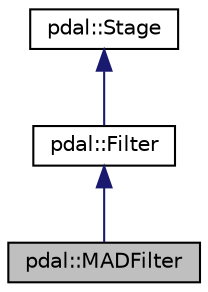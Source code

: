 digraph "pdal::MADFilter"
{
  edge [fontname="Helvetica",fontsize="10",labelfontname="Helvetica",labelfontsize="10"];
  node [fontname="Helvetica",fontsize="10",shape=record];
  Node1 [label="pdal::MADFilter",height=0.2,width=0.4,color="black", fillcolor="grey75", style="filled", fontcolor="black"];
  Node2 -> Node1 [dir="back",color="midnightblue",fontsize="10",style="solid",fontname="Helvetica"];
  Node2 [label="pdal::Filter",height=0.2,width=0.4,color="black", fillcolor="white", style="filled",URL="$classpdal_1_1Filter.html"];
  Node3 -> Node2 [dir="back",color="midnightblue",fontsize="10",style="solid",fontname="Helvetica"];
  Node3 [label="pdal::Stage",height=0.2,width=0.4,color="black", fillcolor="white", style="filled",URL="$classpdal_1_1Stage.html"];
}

